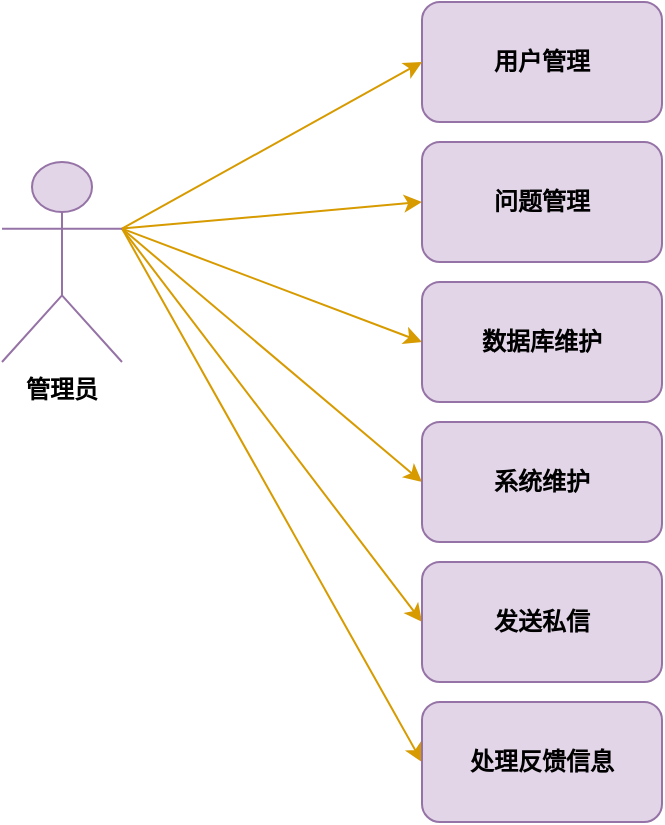 <mxfile version="21.2.9" type="github">
  <diagram name="第 1 页" id="tTuzNMt167LTnkJXHXdV">
    <mxGraphModel dx="746" dy="516" grid="1" gridSize="10" guides="1" tooltips="1" connect="1" arrows="1" fold="1" page="1" pageScale="1" pageWidth="827" pageHeight="1169" math="0" shadow="0">
      <root>
        <mxCell id="0" />
        <mxCell id="1" parent="0" />
        <mxCell id="CT4XLEPERA3SMhj64UZN-1" value="用户管理" style="rounded=1;whiteSpace=wrap;html=1;fillColor=#e1d5e7;strokeColor=#9673a6;fontFamily=Times New Roman;fontStyle=1" vertex="1" parent="1">
          <mxGeometry x="310" y="360" width="120" height="60" as="geometry" />
        </mxCell>
        <mxCell id="CT4XLEPERA3SMhj64UZN-2" style="rounded=0;orthogonalLoop=1;jettySize=auto;html=1;entryX=0;entryY=0.5;entryDx=0;entryDy=0;fillColor=#ffe6cc;strokeColor=#D79B00;" edge="1" parent="1" source="CT4XLEPERA3SMhj64UZN-8" target="CT4XLEPERA3SMhj64UZN-1">
          <mxGeometry relative="1" as="geometry">
            <mxPoint x="350" y="390" as="targetPoint" />
          </mxGeometry>
        </mxCell>
        <mxCell id="CT4XLEPERA3SMhj64UZN-3" style="edgeStyle=none;shape=connector;rounded=0;orthogonalLoop=1;jettySize=auto;html=1;entryX=0;entryY=0.5;entryDx=0;entryDy=0;labelBackgroundColor=default;strokeColor=#d79b00;fontFamily=Helvetica;fontSize=12;fontColor=default;endArrow=classic;fillColor=#ffe6cc;exitX=1;exitY=0.333;exitDx=0;exitDy=0;exitPerimeter=0;" edge="1" parent="1" source="CT4XLEPERA3SMhj64UZN-8" target="CT4XLEPERA3SMhj64UZN-9">
          <mxGeometry relative="1" as="geometry" />
        </mxCell>
        <mxCell id="CT4XLEPERA3SMhj64UZN-4" style="edgeStyle=none;shape=connector;rounded=0;orthogonalLoop=1;jettySize=auto;html=1;labelBackgroundColor=default;strokeColor=#d79b00;fontFamily=Helvetica;fontSize=12;fontColor=default;endArrow=classic;fillColor=#ffe6cc;entryX=0;entryY=0.5;entryDx=0;entryDy=0;exitX=1;exitY=0.333;exitDx=0;exitDy=0;exitPerimeter=0;" edge="1" parent="1" source="CT4XLEPERA3SMhj64UZN-8" target="CT4XLEPERA3SMhj64UZN-10">
          <mxGeometry relative="1" as="geometry">
            <mxPoint x="310" y="330.0" as="targetPoint" />
          </mxGeometry>
        </mxCell>
        <mxCell id="CT4XLEPERA3SMhj64UZN-5" style="edgeStyle=none;shape=connector;rounded=0;orthogonalLoop=1;jettySize=auto;html=1;entryX=0;entryY=0.5;entryDx=0;entryDy=0;labelBackgroundColor=default;strokeColor=#d79b00;fontFamily=Helvetica;fontSize=12;fontColor=default;endArrow=classic;fillColor=#ffe6cc;exitX=1;exitY=0.333;exitDx=0;exitDy=0;exitPerimeter=0;" edge="1" parent="1" source="CT4XLEPERA3SMhj64UZN-8" target="CT4XLEPERA3SMhj64UZN-11">
          <mxGeometry relative="1" as="geometry" />
        </mxCell>
        <mxCell id="CT4XLEPERA3SMhj64UZN-6" style="edgeStyle=none;shape=connector;rounded=0;orthogonalLoop=1;jettySize=auto;html=1;exitX=1;exitY=0.333;exitDx=0;exitDy=0;exitPerimeter=0;entryX=0;entryY=0.5;entryDx=0;entryDy=0;labelBackgroundColor=default;strokeColor=#d79b00;fontFamily=Helvetica;fontSize=12;fontColor=default;endArrow=classic;fillColor=#ffe6cc;" edge="1" parent="1" source="CT4XLEPERA3SMhj64UZN-8" target="CT4XLEPERA3SMhj64UZN-12">
          <mxGeometry relative="1" as="geometry" />
        </mxCell>
        <mxCell id="CT4XLEPERA3SMhj64UZN-7" style="edgeStyle=none;shape=connector;rounded=0;orthogonalLoop=1;jettySize=auto;html=1;exitX=1;exitY=0.333;exitDx=0;exitDy=0;exitPerimeter=0;entryX=0;entryY=0.5;entryDx=0;entryDy=0;labelBackgroundColor=default;strokeColor=#d79b00;fontFamily=Helvetica;fontSize=12;fontColor=default;endArrow=classic;fillColor=#ffe6cc;" edge="1" parent="1" source="CT4XLEPERA3SMhj64UZN-8" target="CT4XLEPERA3SMhj64UZN-13">
          <mxGeometry relative="1" as="geometry" />
        </mxCell>
        <mxCell id="CT4XLEPERA3SMhj64UZN-8" value="管理员" style="shape=umlActor;verticalLabelPosition=bottom;verticalAlign=top;outlineConnect=0;labelBackgroundColor=none;fillColor=#e1d5e7;strokeColor=#9673a6;fontStyle=1;strokeWidth=1;fontFamily=Times New Roman;" vertex="1" parent="1">
          <mxGeometry x="100" y="440" width="60" height="100" as="geometry" />
        </mxCell>
        <mxCell id="CT4XLEPERA3SMhj64UZN-9" value="问题管理" style="rounded=1;whiteSpace=wrap;html=1;fillColor=#e1d5e7;strokeColor=#9673a6;fontFamily=Times New Roman;fontStyle=1" vertex="1" parent="1">
          <mxGeometry x="310" y="430" width="120" height="60" as="geometry" />
        </mxCell>
        <mxCell id="CT4XLEPERA3SMhj64UZN-10" value="系统维护" style="rounded=1;whiteSpace=wrap;html=1;fillColor=#e1d5e7;strokeColor=#9673a6;fontFamily=Times New Roman;fontStyle=1" vertex="1" parent="1">
          <mxGeometry x="310" y="570" width="120" height="60" as="geometry" />
        </mxCell>
        <mxCell id="CT4XLEPERA3SMhj64UZN-11" value="处理反馈信息" style="rounded=1;whiteSpace=wrap;html=1;fillColor=#e1d5e7;strokeColor=#9673a6;fontFamily=Times New Roman;fontStyle=1" vertex="1" parent="1">
          <mxGeometry x="310" y="710" width="120" height="60" as="geometry" />
        </mxCell>
        <mxCell id="CT4XLEPERA3SMhj64UZN-12" value="发送私信" style="rounded=1;whiteSpace=wrap;html=1;fillColor=#e1d5e7;strokeColor=#9673a6;fontFamily=Times New Roman;fontStyle=1" vertex="1" parent="1">
          <mxGeometry x="310" y="640" width="120" height="60" as="geometry" />
        </mxCell>
        <mxCell id="CT4XLEPERA3SMhj64UZN-13" value="数据库维护" style="rounded=1;whiteSpace=wrap;html=1;fillColor=#e1d5e7;strokeColor=#9673a6;fontFamily=Times New Roman;fontStyle=1" vertex="1" parent="1">
          <mxGeometry x="310" y="500" width="120" height="60" as="geometry" />
        </mxCell>
      </root>
    </mxGraphModel>
  </diagram>
</mxfile>
